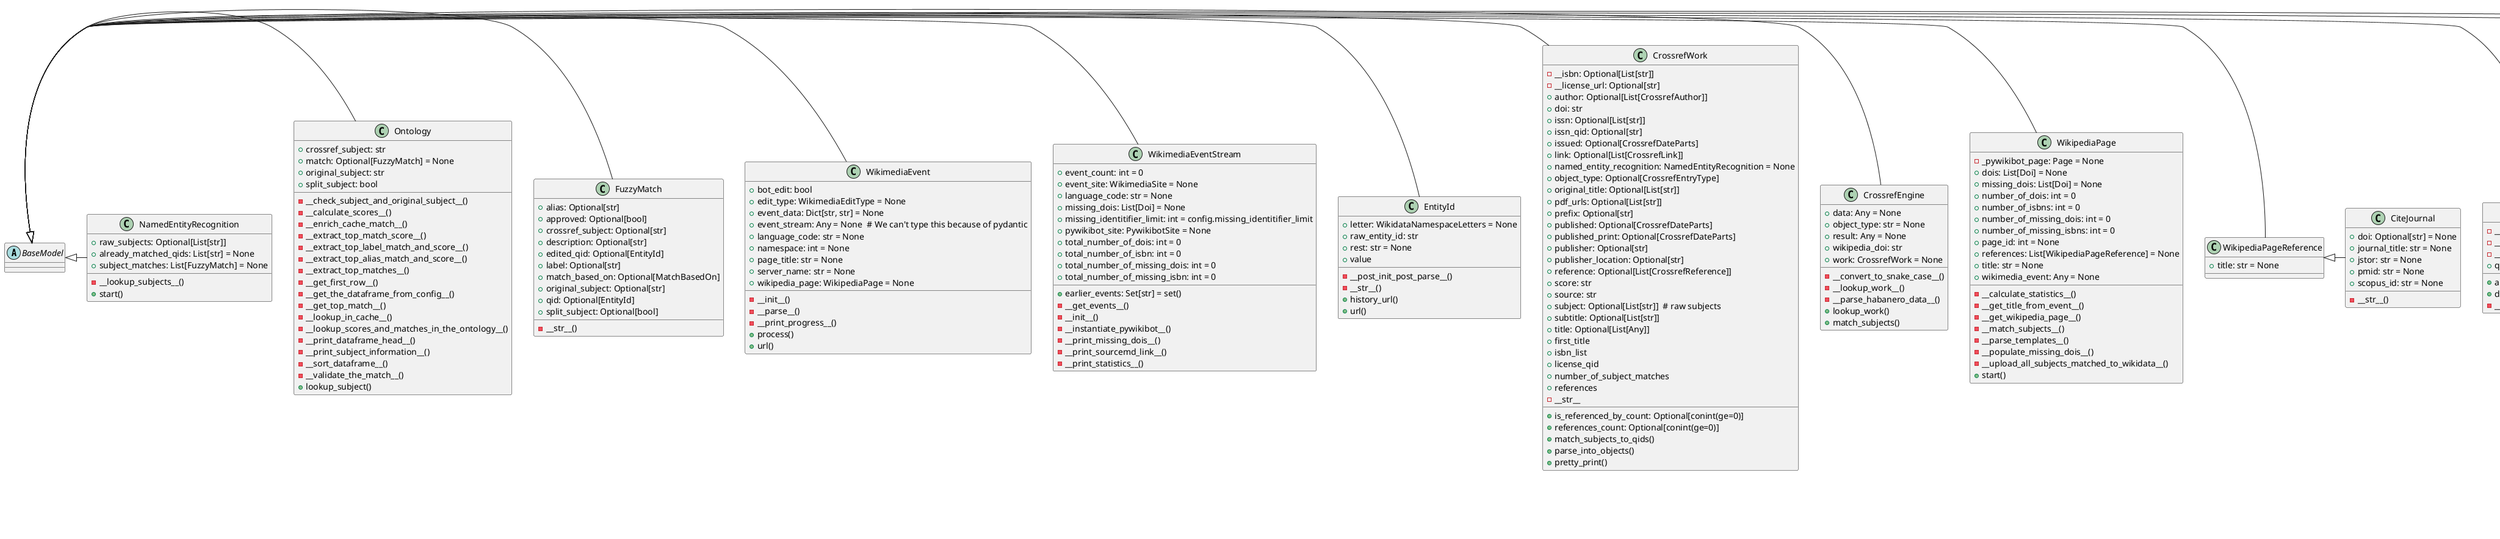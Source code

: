 @startuml
'https://plantuml.com/class-diagram

'BaseModel is not included in the hierarchy

' Abstract classes
abstract class BaseModel
abstract class Identifier
{
+value: str
-__str__()
}

abstract class PickledDataframe
{
-_pickle_filename: str
+dataframe: DataFrame = None
+match: FuzzyMatch = None
-__read_dataframe_from_disk__()
-__save_dataframe_to_disk__()
-__verify_that_the_cache_file_exists_and_read__()
}

abstract class Item
{
-__aliases: Optional[List[str]]
-__description: Optional[str]
-__item: Optional[EntityItem]
+qid: EntityId
+aliases()
+description()
-__fetch__()
}

' Classes
class WikipediaPage
{
-_pywikibot_page: Page = None
+dois: List[Doi] = None
+missing_dois: List[Doi] = None
+number_of_dois: int = 0
+number_of_isbns: int = 0
+number_of_missing_dois: int = 0
+number_of_missing_isbns: int = 0
+page_id: int = None
+references: List[WikipediaPageReference] = None
+title: str = None
+wikimedia_event: Any = None
-__calculate_statistics__()
-__get_title_from_event__()
-__get_wikipedia_page__()
-__match_subjects__()
-__parse_templates__()
-__populate_missing_dois__()
-__upload_all_subjects_matched_to_wikidata__()
+start()
}

class WikipediaPageReference
{
+title: str = None
}

class MatchPickledDataframe
{
+crossref_subject: str = None
+crossref_subject_found: bool = None
+match: FuzzyMatch = None
+pickle: str = config.cache_pickle_filename
+qid_dropped: bool = None
+qid_found: bool = None

-__append_match_result_to_the_dataframe__()
-__check_crossref_subject__()
-__check_if_drop_was_successful__()
-__check_qid__()
-__drop_qid_from_dataframe__()
-__extract_match__()
-__lookup_crossref_subject__()
-__validate_match_variables__()
+add()
+delete()
+read()
}

class StatisticPickledDataframe
{
+match: Optional[FuzzyMatch]
-__pickle: str = config.statistic_pickle_filename
-__append_to_the_dataframe__()
+add()
}

class EntityId
{
+letter: WikidataNamespaceLetters = None
+raw_entity_id: str
+rest: str = None
+value
-__post_init_post_parse__()
-__str__()
+history_url()
+url()
}

class FuzzyMatch
{
+alias: Optional[str]
+approved: Optional[bool]
+crossref_subject: Optional[str]
+description: Optional[str]
+edited_qid: Optional[EntityId]
+label: Optional[str]
+match_based_on: Optional[MatchBasedOn]
+original_subject: Optional[str]
+qid: Optional[EntityId]
+split_subject: Optional[bool]
-__str__()
}

class NamedEntityRecognition
{
+raw_subjects: Optional[List[str]]
+already_matched_qids: List[str] = None
+subject_matches: List[FuzzyMatch] = None
-__lookup_subjects__()
+start()
}

class Doi
{
+regex_validated: bool = True
+wikidata_scientific_item: WikidataScientificItem = None
-__str__()
-__test_doi__()
+lookup_in_crossref_and_then_in_wikidata()
}

class ScientificItem
{
+crossref: CrossrefEngine = None
+crossref_doi: str = None
+doi_found_in_crossref: bool = False
+doi_found_in_wikidata: bool = False
+number_of_subject_matches: int = 0
+qid: EntityId = None
+subject_matches: List[FuzzyMatch] = None
+wikipedia_doi: str  # This is mandatory
-__call_the_hub_api__()
-__lookup_via_hub__()
-__lookup_in_crossref__()
-__upload_main_subject_using_wbi__()
-__lookup_in_wikidata__()
+lookup_and_match_subjects()
+upload_subjects()
+wikidata_doi_search_url()
}

class Ontology
{
+crossref_subject: str
+match: Optional[FuzzyMatch] = None
+original_subject: str
+split_subject: bool
-__check_subject_and_original_subject__()
-__calculate_scores__()
-__enrich_cache_match__()
-__extract_top_match_score__()
-__extract_top_label_match_and_score__()
-__extract_top_alias_match_and_score__()
-__extract_top_matches__()
-__get_first_row__()
-__get_the_dataframe_from_config__()
-__get_top_match__()
-__lookup_in_cache__()
-__lookup_scores_and_matches_in_the_ontology__()
-__print_dataframe_head__()
-__print_subject_information__()
-__sort_dataframe__()
-__validate_the_match__()
+lookup_subject()
}

class WikimediaEventStream
{
+earlier_events: Set[str] = set()
+event_count: int = 0
+event_site: WikimediaSite = None
+language_code: str = None
+missing_dois: List[Doi] = None
+missing_identitifier_limit: int = config.missing_identitifier_limit
+pywikibot_site: PywikibotSite = None
+total_number_of_dois: int = 0
+total_number_of_isbn: int = 0
+total_number_of_missing_dois: int = 0
+total_number_of_missing_isbn: int = 0
-__get_events__()
-__init__()
-__instantiate_pywikibot__()
-__print_missing_dois__()
-__print_sourcemd_link__()
-__print_statistics__()
}

class WikimediaEvent
{
+bot_edit: bool
+edit_type: WikimediaEditType = None
+event_data: Dict[str, str] = None
+event_stream: Any = None  # We can't type this because of pydantic
+language_code: str = None
+namespace: int = None
+page_title: str = None
+server_name: str = None
+wikipedia_page: WikipediaPage = None
-__init__()
-__parse__()
-__print_progress__()
+process()
+url()
}

class CiteJournal
{
+doi: Optional[str] = None
+journal_title: str = None
+jstor: str = None
+pmid: str = None
+scopus_id: str = None
-__str__()
}

class CrossrefEngine
{
+data: Any = None
+object_type: str = None
+result: Any = None
+wikipedia_doi: str
+work: CrossrefWork = None
-__convert_to_snake_case__()
-__lookup_work__()
-__parse_habanero_data__()
+lookup_work()
+match_subjects()
}


class CrossrefWork
{
-__isbn: Optional[List[str]]
-__license_url: Optional[str]
+author: Optional[List[CrossrefAuthor]]
+doi: str
+is_referenced_by_count: Optional[conint(ge=0)]
+issn: Optional[List[str]]
+issn_qid: Optional[str]
+issued: Optional[CrossrefDateParts]
+link: Optional[List[CrossrefLink]]
+named_entity_recognition: NamedEntityRecognition = None
+object_type: Optional[CrossrefEntryType]
+original_title: Optional[List[str]]
+pdf_urls: Optional[List[str]]
+prefix: Optional[str]
+published: Optional[CrossrefDateParts]
+published_print: Optional[CrossrefDateParts]
+publisher: Optional[str]
+publisher_location: Optional[str]
+reference: Optional[List[CrossrefReference]]
+references_count: Optional[conint(ge=0)]
+score: str
+source: str
+subject: Optional[List[str]]  # raw subjects
+subtitle: Optional[List[str]]
+title: Optional[List[Any]]
+first_title
+isbn_list
+license_qid
+number_of_subject_matches
+references
-__str__
+match_subjects_to_qids()
+parse_into_objects()
+pretty_print()
}

PickledDataframe <|- MatchPickledDataframe
PickledDataframe <|- StatisticPickledDataframe
Identifier <|- Doi
Item <|- ScientificItem
WikipediaPageReference <|- CiteJournal
BaseModel <|- WikipediaPage
BaseModel <|- CrossrefEngine
BaseModel <|- CrossrefWork
BaseModel <|- Item
BaseModel <|- PickledDataframe
BaseModel <|- Identifier
BaseModel <|- EntityId
BaseModel <|- WikimediaEventStream
BaseModel <|- WikimediaEvent
BaseModel <|- WikipediaPageReference
BaseModel <|- FuzzyMatch
BaseModel <|- Ontology
BaseModel <|- NamedEntityRecognition





enum MatchStatus
enum PywikibotSite
enum OntologyDataframeColumn
enum MatchBasedOn
enum CacheDataframeColumn

'abstract class AbstractList
'abstract AbstractCollection
'interface List
'interface Collection
'
'List <|-- AbstractList
'Collection <|-- AbstractCollection
'
'Collection <|- List
'AbstractCollection <|- AbstractList
'AbstractList <|-- ArrayList
'
'class ArrayList {
'Object[] elementData
'size()
'}
'
'enum TimeUnit {
'DAYS
'HOURS
'MINUTES
'}

@enduml